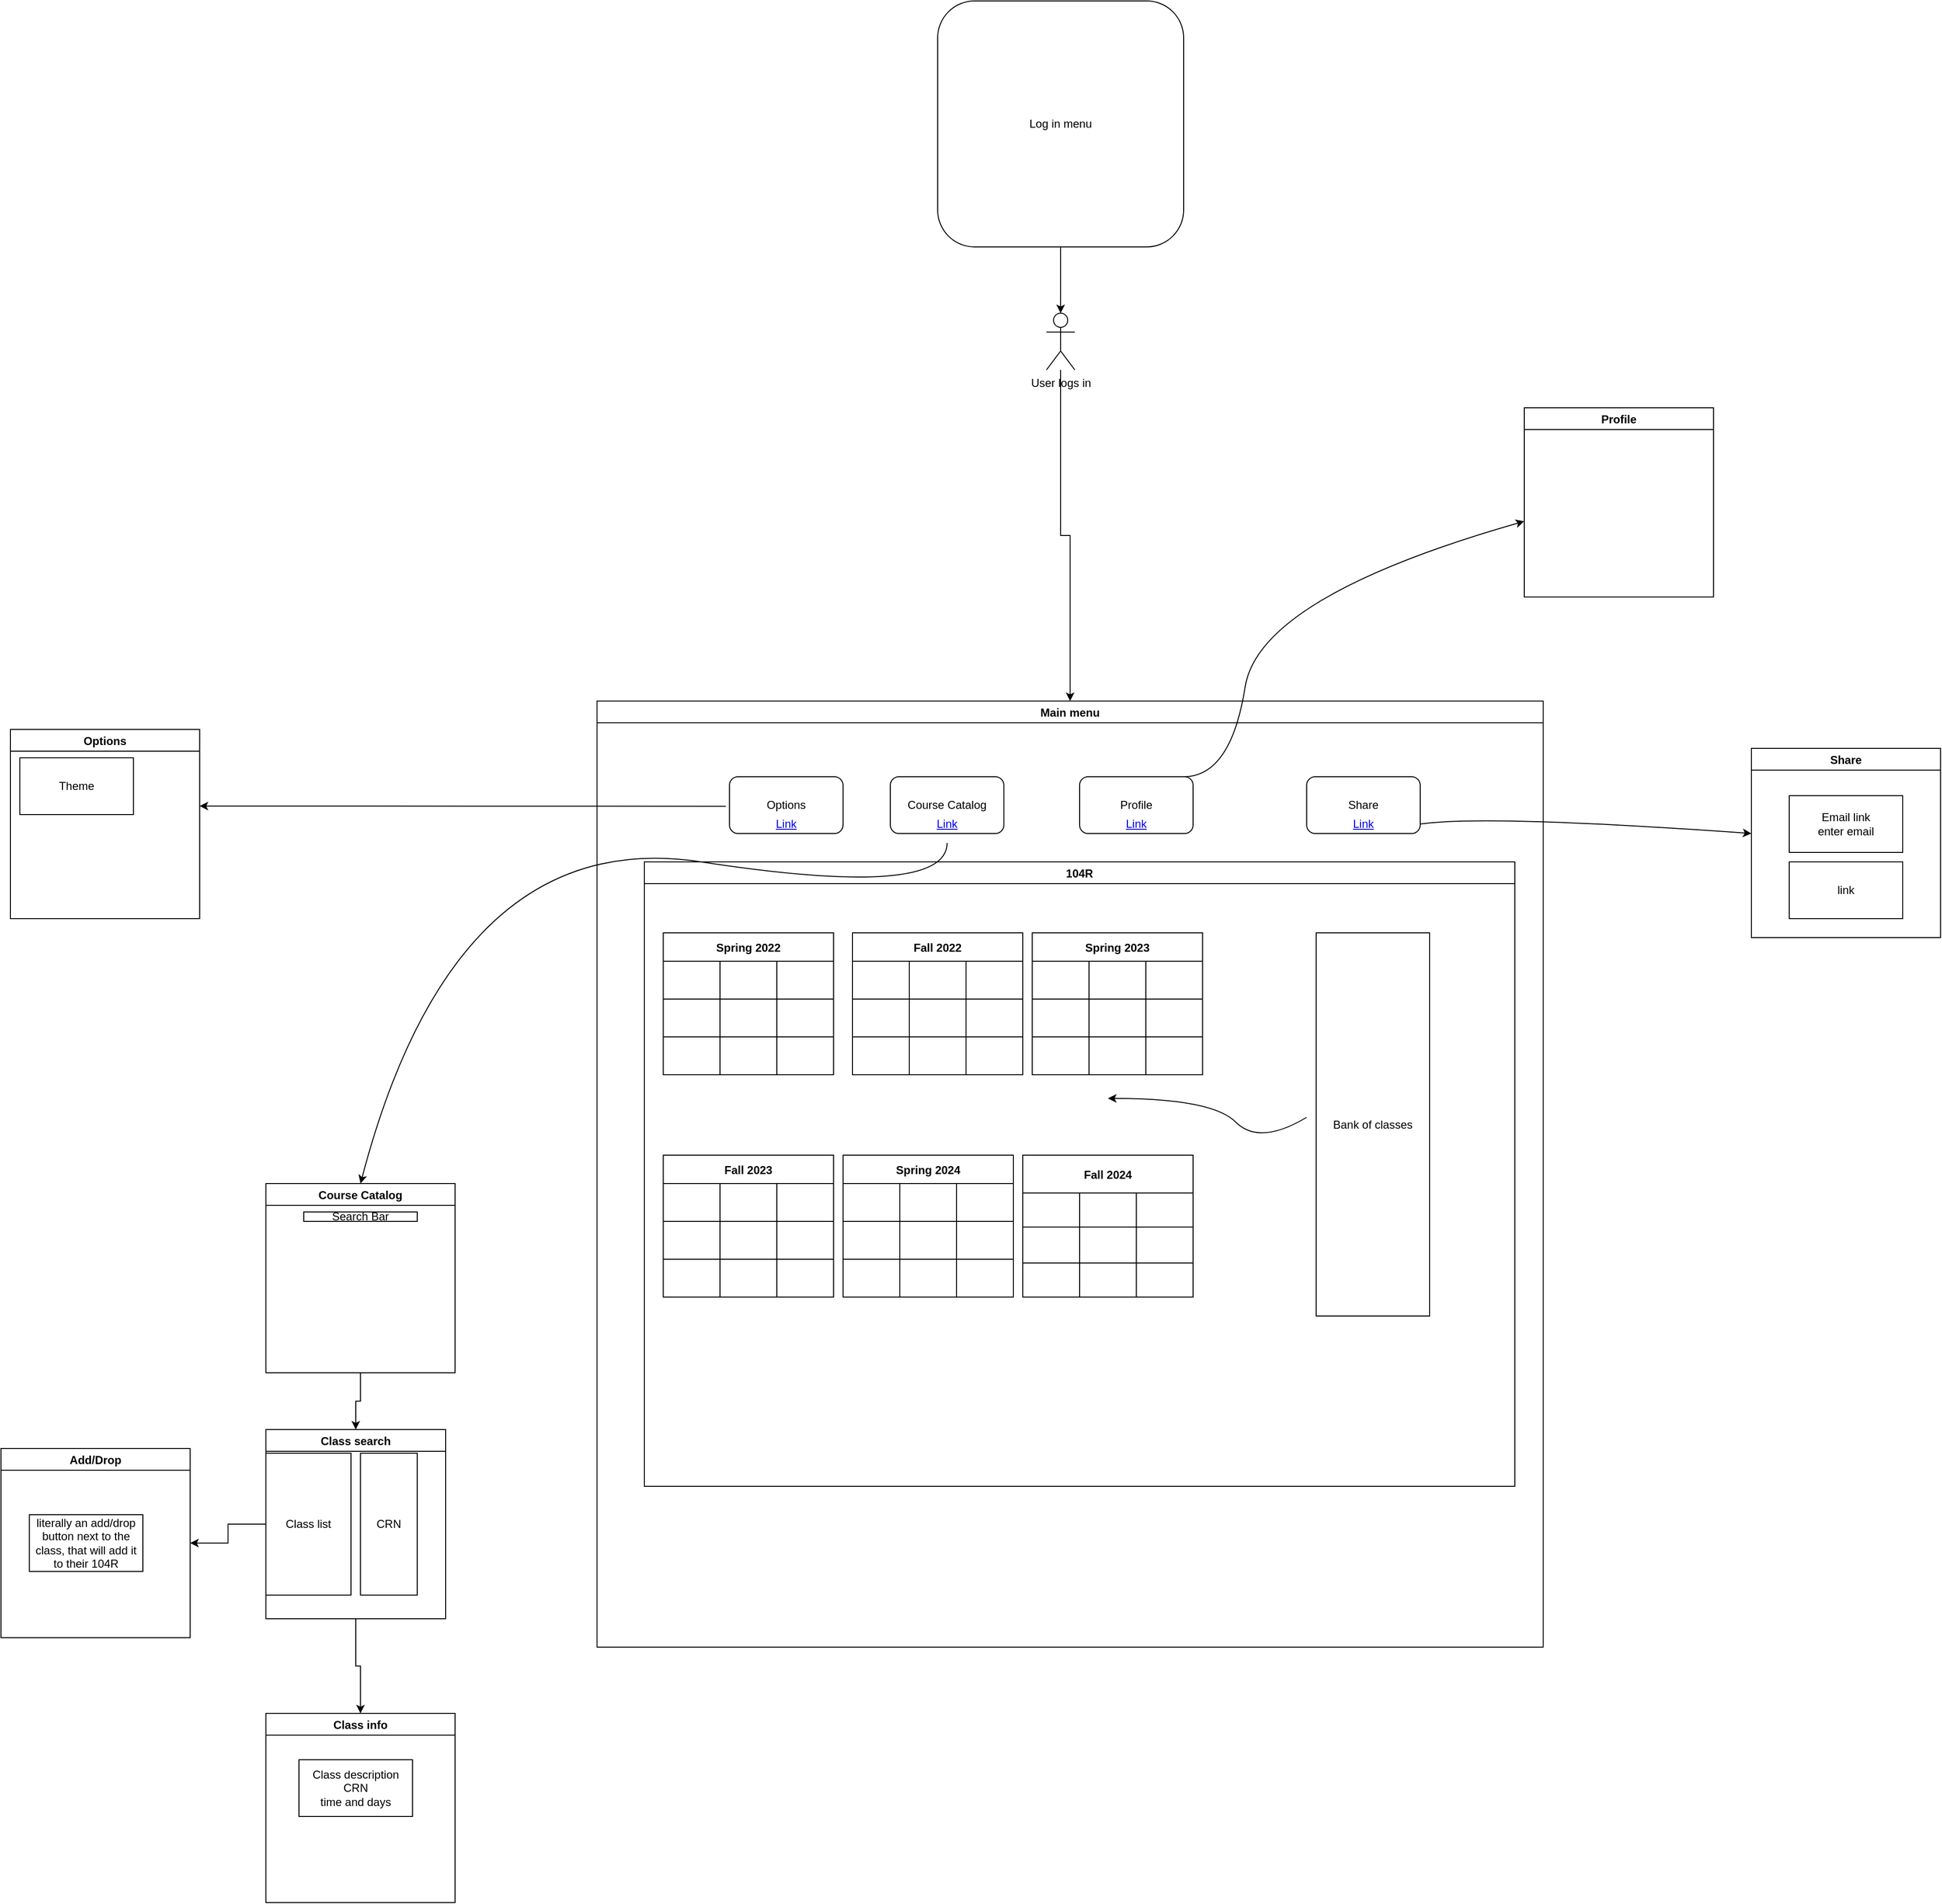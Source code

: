 <mxfile version="20.4.0" type="device"><diagram id="C5RBs43oDa-KdzZeNtuy" name="Page-1"><mxGraphModel dx="2531" dy="1886" grid="1" gridSize="10" guides="1" tooltips="1" connect="1" arrows="1" fold="1" page="1" pageScale="1" pageWidth="827" pageHeight="1169" math="0" shadow="0"><root><mxCell id="WIyWlLk6GJQsqaUBKTNV-0"/><mxCell id="WIyWlLk6GJQsqaUBKTNV-1" parent="WIyWlLk6GJQsqaUBKTNV-0"/><mxCell id="1hmR14-n5VAl2NYKxRsv-4" style="edgeStyle=orthogonalEdgeStyle;rounded=0;orthogonalLoop=1;jettySize=auto;html=1;entryX=0.5;entryY=0;entryDx=0;entryDy=0;entryPerimeter=0;" parent="WIyWlLk6GJQsqaUBKTNV-1" source="WIyWlLk6GJQsqaUBKTNV-3" target="1hmR14-n5VAl2NYKxRsv-3" edge="1"><mxGeometry relative="1" as="geometry"/></mxCell><mxCell id="WIyWlLk6GJQsqaUBKTNV-3" value="Log in menu" style="rounded=1;whiteSpace=wrap;html=1;fontSize=12;glass=0;strokeWidth=1;shadow=0;" parent="WIyWlLk6GJQsqaUBKTNV-1" vertex="1"><mxGeometry x="250" y="-750" width="260" height="260" as="geometry"/></mxCell><mxCell id="1hmR14-n5VAl2NYKxRsv-7" style="edgeStyle=orthogonalEdgeStyle;rounded=0;orthogonalLoop=1;jettySize=auto;html=1;entryX=0.5;entryY=0;entryDx=0;entryDy=0;" parent="WIyWlLk6GJQsqaUBKTNV-1" source="1hmR14-n5VAl2NYKxRsv-3" target="1hmR14-n5VAl2NYKxRsv-6" edge="1"><mxGeometry relative="1" as="geometry"/></mxCell><mxCell id="1hmR14-n5VAl2NYKxRsv-3" value="User logs in&lt;br&gt;" style="shape=umlActor;verticalLabelPosition=bottom;verticalAlign=top;html=1;outlineConnect=0;" parent="WIyWlLk6GJQsqaUBKTNV-1" vertex="1"><mxGeometry x="365" y="-420" width="30" height="60" as="geometry"/></mxCell><mxCell id="1hmR14-n5VAl2NYKxRsv-6" value="Main menu" style="swimlane;" parent="WIyWlLk6GJQsqaUBKTNV-1" vertex="1"><mxGeometry x="-110" y="-10" width="1000" height="1000" as="geometry"/></mxCell><mxCell id="1hmR14-n5VAl2NYKxRsv-8" value="Options" style="rounded=1;whiteSpace=wrap;html=1;" parent="1hmR14-n5VAl2NYKxRsv-6" vertex="1"><mxGeometry x="140" y="80" width="120" height="60" as="geometry"/></mxCell><mxCell id="1hmR14-n5VAl2NYKxRsv-9" value="Course Catalog" style="rounded=1;whiteSpace=wrap;html=1;" parent="1hmR14-n5VAl2NYKxRsv-6" vertex="1"><mxGeometry x="310" y="80" width="120" height="60" as="geometry"/></mxCell><mxCell id="1hmR14-n5VAl2NYKxRsv-10" value="Profile" style="rounded=1;whiteSpace=wrap;html=1;" parent="1hmR14-n5VAl2NYKxRsv-6" vertex="1"><mxGeometry x="510" y="80" width="120" height="60" as="geometry"/></mxCell><mxCell id="1hmR14-n5VAl2NYKxRsv-11" value="Share" style="rounded=1;whiteSpace=wrap;html=1;" parent="1hmR14-n5VAl2NYKxRsv-6" vertex="1"><mxGeometry x="750" y="80" width="120" height="60" as="geometry"/></mxCell><UserObject label="Link" link="https://www.draw.io" id="1hmR14-n5VAl2NYKxRsv-12"><mxCell style="text;html=1;strokeColor=none;fillColor=none;whiteSpace=wrap;align=center;verticalAlign=middle;fontColor=#0000EE;fontStyle=4;" parent="1hmR14-n5VAl2NYKxRsv-6" vertex="1"><mxGeometry x="170" y="110" width="60" height="40" as="geometry"/></mxCell></UserObject><UserObject label="Link" link="https://www.draw.io" id="1hmR14-n5VAl2NYKxRsv-13"><mxCell style="text;html=1;strokeColor=none;fillColor=none;whiteSpace=wrap;align=center;verticalAlign=middle;fontColor=#0000EE;fontStyle=4;" parent="1hmR14-n5VAl2NYKxRsv-6" vertex="1"><mxGeometry x="340" y="110" width="60" height="40" as="geometry"/></mxCell></UserObject><UserObject label="Link" link="https://www.draw.io" id="1hmR14-n5VAl2NYKxRsv-14"><mxCell style="text;html=1;strokeColor=none;fillColor=none;whiteSpace=wrap;align=center;verticalAlign=middle;fontColor=#0000EE;fontStyle=4;" parent="1hmR14-n5VAl2NYKxRsv-6" vertex="1"><mxGeometry x="540" y="110" width="60" height="40" as="geometry"/></mxCell></UserObject><UserObject label="Link" id="1hmR14-n5VAl2NYKxRsv-15"><mxCell style="text;html=1;strokeColor=none;fillColor=none;whiteSpace=wrap;align=center;verticalAlign=middle;fontColor=#0000EE;fontStyle=4;" parent="1hmR14-n5VAl2NYKxRsv-6" vertex="1"><mxGeometry x="780" y="110" width="60" height="40" as="geometry"/></mxCell></UserObject><mxCell id="1hmR14-n5VAl2NYKxRsv-19" value="104R" style="swimlane;" parent="1hmR14-n5VAl2NYKxRsv-6" vertex="1"><mxGeometry x="50" y="170" width="920" height="660" as="geometry"><mxRectangle x="240" y="205" width="140" height="30" as="alternateBounds"/></mxGeometry></mxCell><mxCell id="1hmR14-n5VAl2NYKxRsv-21" value="Spring 2022" style="shape=table;startSize=30;container=1;collapsible=0;childLayout=tableLayout;fontStyle=1;align=center;" parent="1hmR14-n5VAl2NYKxRsv-19" vertex="1"><mxGeometry x="20" y="75" width="180" height="150" as="geometry"/></mxCell><mxCell id="1hmR14-n5VAl2NYKxRsv-22" value="" style="shape=tableRow;horizontal=0;startSize=0;swimlaneHead=0;swimlaneBody=0;top=0;left=0;bottom=0;right=0;collapsible=0;dropTarget=0;fillColor=none;points=[[0,0.5],[1,0.5]];portConstraint=eastwest;" parent="1hmR14-n5VAl2NYKxRsv-21" vertex="1"><mxGeometry y="30" width="180" height="40" as="geometry"/></mxCell><mxCell id="1hmR14-n5VAl2NYKxRsv-23" value="" style="shape=partialRectangle;html=1;whiteSpace=wrap;connectable=0;fillColor=none;top=0;left=0;bottom=0;right=0;overflow=hidden;" parent="1hmR14-n5VAl2NYKxRsv-22" vertex="1"><mxGeometry width="60" height="40" as="geometry"><mxRectangle width="60" height="40" as="alternateBounds"/></mxGeometry></mxCell><mxCell id="1hmR14-n5VAl2NYKxRsv-24" value="" style="shape=partialRectangle;html=1;whiteSpace=wrap;connectable=0;fillColor=none;top=0;left=0;bottom=0;right=0;overflow=hidden;" parent="1hmR14-n5VAl2NYKxRsv-22" vertex="1"><mxGeometry x="60" width="60" height="40" as="geometry"><mxRectangle width="60" height="40" as="alternateBounds"/></mxGeometry></mxCell><mxCell id="1hmR14-n5VAl2NYKxRsv-25" value="" style="shape=partialRectangle;html=1;whiteSpace=wrap;connectable=0;fillColor=none;top=0;left=0;bottom=0;right=0;overflow=hidden;" parent="1hmR14-n5VAl2NYKxRsv-22" vertex="1"><mxGeometry x="120" width="60" height="40" as="geometry"><mxRectangle width="60" height="40" as="alternateBounds"/></mxGeometry></mxCell><mxCell id="1hmR14-n5VAl2NYKxRsv-26" value="" style="shape=tableRow;horizontal=0;startSize=0;swimlaneHead=0;swimlaneBody=0;top=0;left=0;bottom=0;right=0;collapsible=0;dropTarget=0;fillColor=none;points=[[0,0.5],[1,0.5]];portConstraint=eastwest;" parent="1hmR14-n5VAl2NYKxRsv-21" vertex="1"><mxGeometry y="70" width="180" height="40" as="geometry"/></mxCell><mxCell id="1hmR14-n5VAl2NYKxRsv-27" value="" style="shape=partialRectangle;html=1;whiteSpace=wrap;connectable=0;fillColor=none;top=0;left=0;bottom=0;right=0;overflow=hidden;" parent="1hmR14-n5VAl2NYKxRsv-26" vertex="1"><mxGeometry width="60" height="40" as="geometry"><mxRectangle width="60" height="40" as="alternateBounds"/></mxGeometry></mxCell><mxCell id="1hmR14-n5VAl2NYKxRsv-28" value="" style="shape=partialRectangle;html=1;whiteSpace=wrap;connectable=0;fillColor=none;top=0;left=0;bottom=0;right=0;overflow=hidden;" parent="1hmR14-n5VAl2NYKxRsv-26" vertex="1"><mxGeometry x="60" width="60" height="40" as="geometry"><mxRectangle width="60" height="40" as="alternateBounds"/></mxGeometry></mxCell><mxCell id="1hmR14-n5VAl2NYKxRsv-29" value="" style="shape=partialRectangle;html=1;whiteSpace=wrap;connectable=0;fillColor=none;top=0;left=0;bottom=0;right=0;overflow=hidden;" parent="1hmR14-n5VAl2NYKxRsv-26" vertex="1"><mxGeometry x="120" width="60" height="40" as="geometry"><mxRectangle width="60" height="40" as="alternateBounds"/></mxGeometry></mxCell><mxCell id="1hmR14-n5VAl2NYKxRsv-30" value="" style="shape=tableRow;horizontal=0;startSize=0;swimlaneHead=0;swimlaneBody=0;top=0;left=0;bottom=0;right=0;collapsible=0;dropTarget=0;fillColor=none;points=[[0,0.5],[1,0.5]];portConstraint=eastwest;" parent="1hmR14-n5VAl2NYKxRsv-21" vertex="1"><mxGeometry y="110" width="180" height="40" as="geometry"/></mxCell><mxCell id="1hmR14-n5VAl2NYKxRsv-31" value="" style="shape=partialRectangle;html=1;whiteSpace=wrap;connectable=0;fillColor=none;top=0;left=0;bottom=0;right=0;overflow=hidden;" parent="1hmR14-n5VAl2NYKxRsv-30" vertex="1"><mxGeometry width="60" height="40" as="geometry"><mxRectangle width="60" height="40" as="alternateBounds"/></mxGeometry></mxCell><mxCell id="1hmR14-n5VAl2NYKxRsv-32" value="" style="shape=partialRectangle;html=1;whiteSpace=wrap;connectable=0;fillColor=none;top=0;left=0;bottom=0;right=0;overflow=hidden;" parent="1hmR14-n5VAl2NYKxRsv-30" vertex="1"><mxGeometry x="60" width="60" height="40" as="geometry"><mxRectangle width="60" height="40" as="alternateBounds"/></mxGeometry></mxCell><mxCell id="1hmR14-n5VAl2NYKxRsv-33" value="" style="shape=partialRectangle;html=1;whiteSpace=wrap;connectable=0;fillColor=none;top=0;left=0;bottom=0;right=0;overflow=hidden;" parent="1hmR14-n5VAl2NYKxRsv-30" vertex="1"><mxGeometry x="120" width="60" height="40" as="geometry"><mxRectangle width="60" height="40" as="alternateBounds"/></mxGeometry></mxCell><mxCell id="1hmR14-n5VAl2NYKxRsv-34" value="Fall 2022" style="shape=table;startSize=30;container=1;collapsible=0;childLayout=tableLayout;fontStyle=1;align=center;" parent="1hmR14-n5VAl2NYKxRsv-19" vertex="1"><mxGeometry x="220" y="75" width="180" height="150" as="geometry"/></mxCell><mxCell id="1hmR14-n5VAl2NYKxRsv-35" value="" style="shape=tableRow;horizontal=0;startSize=0;swimlaneHead=0;swimlaneBody=0;top=0;left=0;bottom=0;right=0;collapsible=0;dropTarget=0;fillColor=none;points=[[0,0.5],[1,0.5]];portConstraint=eastwest;" parent="1hmR14-n5VAl2NYKxRsv-34" vertex="1"><mxGeometry y="30" width="180" height="40" as="geometry"/></mxCell><mxCell id="1hmR14-n5VAl2NYKxRsv-36" value="" style="shape=partialRectangle;html=1;whiteSpace=wrap;connectable=0;fillColor=none;top=0;left=0;bottom=0;right=0;overflow=hidden;" parent="1hmR14-n5VAl2NYKxRsv-35" vertex="1"><mxGeometry width="60" height="40" as="geometry"><mxRectangle width="60" height="40" as="alternateBounds"/></mxGeometry></mxCell><mxCell id="1hmR14-n5VAl2NYKxRsv-37" value="" style="shape=partialRectangle;html=1;whiteSpace=wrap;connectable=0;fillColor=none;top=0;left=0;bottom=0;right=0;overflow=hidden;" parent="1hmR14-n5VAl2NYKxRsv-35" vertex="1"><mxGeometry x="60" width="60" height="40" as="geometry"><mxRectangle width="60" height="40" as="alternateBounds"/></mxGeometry></mxCell><mxCell id="1hmR14-n5VAl2NYKxRsv-38" value="" style="shape=partialRectangle;html=1;whiteSpace=wrap;connectable=0;fillColor=none;top=0;left=0;bottom=0;right=0;overflow=hidden;" parent="1hmR14-n5VAl2NYKxRsv-35" vertex="1"><mxGeometry x="120" width="60" height="40" as="geometry"><mxRectangle width="60" height="40" as="alternateBounds"/></mxGeometry></mxCell><mxCell id="1hmR14-n5VAl2NYKxRsv-39" value="" style="shape=tableRow;horizontal=0;startSize=0;swimlaneHead=0;swimlaneBody=0;top=0;left=0;bottom=0;right=0;collapsible=0;dropTarget=0;fillColor=none;points=[[0,0.5],[1,0.5]];portConstraint=eastwest;" parent="1hmR14-n5VAl2NYKxRsv-34" vertex="1"><mxGeometry y="70" width="180" height="40" as="geometry"/></mxCell><mxCell id="1hmR14-n5VAl2NYKxRsv-40" value="" style="shape=partialRectangle;html=1;whiteSpace=wrap;connectable=0;fillColor=none;top=0;left=0;bottom=0;right=0;overflow=hidden;" parent="1hmR14-n5VAl2NYKxRsv-39" vertex="1"><mxGeometry width="60" height="40" as="geometry"><mxRectangle width="60" height="40" as="alternateBounds"/></mxGeometry></mxCell><mxCell id="1hmR14-n5VAl2NYKxRsv-41" value="" style="shape=partialRectangle;html=1;whiteSpace=wrap;connectable=0;fillColor=none;top=0;left=0;bottom=0;right=0;overflow=hidden;" parent="1hmR14-n5VAl2NYKxRsv-39" vertex="1"><mxGeometry x="60" width="60" height="40" as="geometry"><mxRectangle width="60" height="40" as="alternateBounds"/></mxGeometry></mxCell><mxCell id="1hmR14-n5VAl2NYKxRsv-42" value="" style="shape=partialRectangle;html=1;whiteSpace=wrap;connectable=0;fillColor=none;top=0;left=0;bottom=0;right=0;overflow=hidden;" parent="1hmR14-n5VAl2NYKxRsv-39" vertex="1"><mxGeometry x="120" width="60" height="40" as="geometry"><mxRectangle width="60" height="40" as="alternateBounds"/></mxGeometry></mxCell><mxCell id="1hmR14-n5VAl2NYKxRsv-43" value="" style="shape=tableRow;horizontal=0;startSize=0;swimlaneHead=0;swimlaneBody=0;top=0;left=0;bottom=0;right=0;collapsible=0;dropTarget=0;fillColor=none;points=[[0,0.5],[1,0.5]];portConstraint=eastwest;" parent="1hmR14-n5VAl2NYKxRsv-34" vertex="1"><mxGeometry y="110" width="180" height="40" as="geometry"/></mxCell><mxCell id="1hmR14-n5VAl2NYKxRsv-44" value="" style="shape=partialRectangle;html=1;whiteSpace=wrap;connectable=0;fillColor=none;top=0;left=0;bottom=0;right=0;overflow=hidden;" parent="1hmR14-n5VAl2NYKxRsv-43" vertex="1"><mxGeometry width="60" height="40" as="geometry"><mxRectangle width="60" height="40" as="alternateBounds"/></mxGeometry></mxCell><mxCell id="1hmR14-n5VAl2NYKxRsv-45" value="" style="shape=partialRectangle;html=1;whiteSpace=wrap;connectable=0;fillColor=none;top=0;left=0;bottom=0;right=0;overflow=hidden;" parent="1hmR14-n5VAl2NYKxRsv-43" vertex="1"><mxGeometry x="60" width="60" height="40" as="geometry"><mxRectangle width="60" height="40" as="alternateBounds"/></mxGeometry></mxCell><mxCell id="1hmR14-n5VAl2NYKxRsv-46" value="" style="shape=partialRectangle;html=1;whiteSpace=wrap;connectable=0;fillColor=none;top=0;left=0;bottom=0;right=0;overflow=hidden;" parent="1hmR14-n5VAl2NYKxRsv-43" vertex="1"><mxGeometry x="120" width="60" height="40" as="geometry"><mxRectangle width="60" height="40" as="alternateBounds"/></mxGeometry></mxCell><mxCell id="1hmR14-n5VAl2NYKxRsv-47" value="Spring 2023" style="shape=table;startSize=30;container=1;collapsible=0;childLayout=tableLayout;fontStyle=1;align=center;" parent="1hmR14-n5VAl2NYKxRsv-19" vertex="1"><mxGeometry x="410" y="75" width="180" height="150" as="geometry"/></mxCell><mxCell id="1hmR14-n5VAl2NYKxRsv-48" value="" style="shape=tableRow;horizontal=0;startSize=0;swimlaneHead=0;swimlaneBody=0;top=0;left=0;bottom=0;right=0;collapsible=0;dropTarget=0;fillColor=none;points=[[0,0.5],[1,0.5]];portConstraint=eastwest;" parent="1hmR14-n5VAl2NYKxRsv-47" vertex="1"><mxGeometry y="30" width="180" height="40" as="geometry"/></mxCell><mxCell id="1hmR14-n5VAl2NYKxRsv-49" value="" style="shape=partialRectangle;html=1;whiteSpace=wrap;connectable=0;fillColor=none;top=0;left=0;bottom=0;right=0;overflow=hidden;" parent="1hmR14-n5VAl2NYKxRsv-48" vertex="1"><mxGeometry width="60" height="40" as="geometry"><mxRectangle width="60" height="40" as="alternateBounds"/></mxGeometry></mxCell><mxCell id="1hmR14-n5VAl2NYKxRsv-50" value="" style="shape=partialRectangle;html=1;whiteSpace=wrap;connectable=0;fillColor=none;top=0;left=0;bottom=0;right=0;overflow=hidden;" parent="1hmR14-n5VAl2NYKxRsv-48" vertex="1"><mxGeometry x="60" width="60" height="40" as="geometry"><mxRectangle width="60" height="40" as="alternateBounds"/></mxGeometry></mxCell><mxCell id="1hmR14-n5VAl2NYKxRsv-51" value="" style="shape=partialRectangle;html=1;whiteSpace=wrap;connectable=0;fillColor=none;top=0;left=0;bottom=0;right=0;overflow=hidden;" parent="1hmR14-n5VAl2NYKxRsv-48" vertex="1"><mxGeometry x="120" width="60" height="40" as="geometry"><mxRectangle width="60" height="40" as="alternateBounds"/></mxGeometry></mxCell><mxCell id="1hmR14-n5VAl2NYKxRsv-52" value="" style="shape=tableRow;horizontal=0;startSize=0;swimlaneHead=0;swimlaneBody=0;top=0;left=0;bottom=0;right=0;collapsible=0;dropTarget=0;fillColor=none;points=[[0,0.5],[1,0.5]];portConstraint=eastwest;" parent="1hmR14-n5VAl2NYKxRsv-47" vertex="1"><mxGeometry y="70" width="180" height="40" as="geometry"/></mxCell><mxCell id="1hmR14-n5VAl2NYKxRsv-53" value="" style="shape=partialRectangle;html=1;whiteSpace=wrap;connectable=0;fillColor=none;top=0;left=0;bottom=0;right=0;overflow=hidden;" parent="1hmR14-n5VAl2NYKxRsv-52" vertex="1"><mxGeometry width="60" height="40" as="geometry"><mxRectangle width="60" height="40" as="alternateBounds"/></mxGeometry></mxCell><mxCell id="1hmR14-n5VAl2NYKxRsv-54" value="" style="shape=partialRectangle;html=1;whiteSpace=wrap;connectable=0;fillColor=none;top=0;left=0;bottom=0;right=0;overflow=hidden;" parent="1hmR14-n5VAl2NYKxRsv-52" vertex="1"><mxGeometry x="60" width="60" height="40" as="geometry"><mxRectangle width="60" height="40" as="alternateBounds"/></mxGeometry></mxCell><mxCell id="1hmR14-n5VAl2NYKxRsv-55" value="" style="shape=partialRectangle;html=1;whiteSpace=wrap;connectable=0;fillColor=none;top=0;left=0;bottom=0;right=0;overflow=hidden;" parent="1hmR14-n5VAl2NYKxRsv-52" vertex="1"><mxGeometry x="120" width="60" height="40" as="geometry"><mxRectangle width="60" height="40" as="alternateBounds"/></mxGeometry></mxCell><mxCell id="1hmR14-n5VAl2NYKxRsv-56" value="" style="shape=tableRow;horizontal=0;startSize=0;swimlaneHead=0;swimlaneBody=0;top=0;left=0;bottom=0;right=0;collapsible=0;dropTarget=0;fillColor=none;points=[[0,0.5],[1,0.5]];portConstraint=eastwest;" parent="1hmR14-n5VAl2NYKxRsv-47" vertex="1"><mxGeometry y="110" width="180" height="40" as="geometry"/></mxCell><mxCell id="1hmR14-n5VAl2NYKxRsv-57" value="" style="shape=partialRectangle;html=1;whiteSpace=wrap;connectable=0;fillColor=none;top=0;left=0;bottom=0;right=0;overflow=hidden;" parent="1hmR14-n5VAl2NYKxRsv-56" vertex="1"><mxGeometry width="60" height="40" as="geometry"><mxRectangle width="60" height="40" as="alternateBounds"/></mxGeometry></mxCell><mxCell id="1hmR14-n5VAl2NYKxRsv-58" value="" style="shape=partialRectangle;html=1;whiteSpace=wrap;connectable=0;fillColor=none;top=0;left=0;bottom=0;right=0;overflow=hidden;" parent="1hmR14-n5VAl2NYKxRsv-56" vertex="1"><mxGeometry x="60" width="60" height="40" as="geometry"><mxRectangle width="60" height="40" as="alternateBounds"/></mxGeometry></mxCell><mxCell id="1hmR14-n5VAl2NYKxRsv-59" value="" style="shape=partialRectangle;html=1;whiteSpace=wrap;connectable=0;fillColor=none;top=0;left=0;bottom=0;right=0;overflow=hidden;" parent="1hmR14-n5VAl2NYKxRsv-56" vertex="1"><mxGeometry x="120" width="60" height="40" as="geometry"><mxRectangle width="60" height="40" as="alternateBounds"/></mxGeometry></mxCell><mxCell id="1hmR14-n5VAl2NYKxRsv-60" value="Fall 2023" style="shape=table;startSize=30;container=1;collapsible=0;childLayout=tableLayout;fontStyle=1;align=center;" parent="1hmR14-n5VAl2NYKxRsv-19" vertex="1"><mxGeometry x="20" y="310" width="180" height="150" as="geometry"/></mxCell><mxCell id="1hmR14-n5VAl2NYKxRsv-61" value="" style="shape=tableRow;horizontal=0;startSize=0;swimlaneHead=0;swimlaneBody=0;top=0;left=0;bottom=0;right=0;collapsible=0;dropTarget=0;fillColor=none;points=[[0,0.5],[1,0.5]];portConstraint=eastwest;" parent="1hmR14-n5VAl2NYKxRsv-60" vertex="1"><mxGeometry y="30" width="180" height="40" as="geometry"/></mxCell><mxCell id="1hmR14-n5VAl2NYKxRsv-62" value="" style="shape=partialRectangle;html=1;whiteSpace=wrap;connectable=0;fillColor=none;top=0;left=0;bottom=0;right=0;overflow=hidden;" parent="1hmR14-n5VAl2NYKxRsv-61" vertex="1"><mxGeometry width="60" height="40" as="geometry"><mxRectangle width="60" height="40" as="alternateBounds"/></mxGeometry></mxCell><mxCell id="1hmR14-n5VAl2NYKxRsv-63" value="" style="shape=partialRectangle;html=1;whiteSpace=wrap;connectable=0;fillColor=none;top=0;left=0;bottom=0;right=0;overflow=hidden;" parent="1hmR14-n5VAl2NYKxRsv-61" vertex="1"><mxGeometry x="60" width="60" height="40" as="geometry"><mxRectangle width="60" height="40" as="alternateBounds"/></mxGeometry></mxCell><mxCell id="1hmR14-n5VAl2NYKxRsv-64" value="" style="shape=partialRectangle;html=1;whiteSpace=wrap;connectable=0;fillColor=none;top=0;left=0;bottom=0;right=0;overflow=hidden;" parent="1hmR14-n5VAl2NYKxRsv-61" vertex="1"><mxGeometry x="120" width="60" height="40" as="geometry"><mxRectangle width="60" height="40" as="alternateBounds"/></mxGeometry></mxCell><mxCell id="1hmR14-n5VAl2NYKxRsv-65" value="" style="shape=tableRow;horizontal=0;startSize=0;swimlaneHead=0;swimlaneBody=0;top=0;left=0;bottom=0;right=0;collapsible=0;dropTarget=0;fillColor=none;points=[[0,0.5],[1,0.5]];portConstraint=eastwest;" parent="1hmR14-n5VAl2NYKxRsv-60" vertex="1"><mxGeometry y="70" width="180" height="40" as="geometry"/></mxCell><mxCell id="1hmR14-n5VAl2NYKxRsv-66" value="" style="shape=partialRectangle;html=1;whiteSpace=wrap;connectable=0;fillColor=none;top=0;left=0;bottom=0;right=0;overflow=hidden;" parent="1hmR14-n5VAl2NYKxRsv-65" vertex="1"><mxGeometry width="60" height="40" as="geometry"><mxRectangle width="60" height="40" as="alternateBounds"/></mxGeometry></mxCell><mxCell id="1hmR14-n5VAl2NYKxRsv-67" value="" style="shape=partialRectangle;html=1;whiteSpace=wrap;connectable=0;fillColor=none;top=0;left=0;bottom=0;right=0;overflow=hidden;" parent="1hmR14-n5VAl2NYKxRsv-65" vertex="1"><mxGeometry x="60" width="60" height="40" as="geometry"><mxRectangle width="60" height="40" as="alternateBounds"/></mxGeometry></mxCell><mxCell id="1hmR14-n5VAl2NYKxRsv-68" value="" style="shape=partialRectangle;html=1;whiteSpace=wrap;connectable=0;fillColor=none;top=0;left=0;bottom=0;right=0;overflow=hidden;" parent="1hmR14-n5VAl2NYKxRsv-65" vertex="1"><mxGeometry x="120" width="60" height="40" as="geometry"><mxRectangle width="60" height="40" as="alternateBounds"/></mxGeometry></mxCell><mxCell id="1hmR14-n5VAl2NYKxRsv-69" value="" style="shape=tableRow;horizontal=0;startSize=0;swimlaneHead=0;swimlaneBody=0;top=0;left=0;bottom=0;right=0;collapsible=0;dropTarget=0;fillColor=none;points=[[0,0.5],[1,0.5]];portConstraint=eastwest;" parent="1hmR14-n5VAl2NYKxRsv-60" vertex="1"><mxGeometry y="110" width="180" height="40" as="geometry"/></mxCell><mxCell id="1hmR14-n5VAl2NYKxRsv-70" value="" style="shape=partialRectangle;html=1;whiteSpace=wrap;connectable=0;fillColor=none;top=0;left=0;bottom=0;right=0;overflow=hidden;" parent="1hmR14-n5VAl2NYKxRsv-69" vertex="1"><mxGeometry width="60" height="40" as="geometry"><mxRectangle width="60" height="40" as="alternateBounds"/></mxGeometry></mxCell><mxCell id="1hmR14-n5VAl2NYKxRsv-71" value="" style="shape=partialRectangle;html=1;whiteSpace=wrap;connectable=0;fillColor=none;top=0;left=0;bottom=0;right=0;overflow=hidden;" parent="1hmR14-n5VAl2NYKxRsv-69" vertex="1"><mxGeometry x="60" width="60" height="40" as="geometry"><mxRectangle width="60" height="40" as="alternateBounds"/></mxGeometry></mxCell><mxCell id="1hmR14-n5VAl2NYKxRsv-72" value="" style="shape=partialRectangle;html=1;whiteSpace=wrap;connectable=0;fillColor=none;top=0;left=0;bottom=0;right=0;overflow=hidden;" parent="1hmR14-n5VAl2NYKxRsv-69" vertex="1"><mxGeometry x="120" width="60" height="40" as="geometry"><mxRectangle width="60" height="40" as="alternateBounds"/></mxGeometry></mxCell><mxCell id="1hmR14-n5VAl2NYKxRsv-73" value="Spring 2024" style="shape=table;startSize=30;container=1;collapsible=0;childLayout=tableLayout;fontStyle=1;align=center;" parent="1hmR14-n5VAl2NYKxRsv-19" vertex="1"><mxGeometry x="210" y="310" width="180" height="150" as="geometry"/></mxCell><mxCell id="1hmR14-n5VAl2NYKxRsv-74" value="" style="shape=tableRow;horizontal=0;startSize=0;swimlaneHead=0;swimlaneBody=0;top=0;left=0;bottom=0;right=0;collapsible=0;dropTarget=0;fillColor=none;points=[[0,0.5],[1,0.5]];portConstraint=eastwest;" parent="1hmR14-n5VAl2NYKxRsv-73" vertex="1"><mxGeometry y="30" width="180" height="40" as="geometry"/></mxCell><mxCell id="1hmR14-n5VAl2NYKxRsv-75" value="" style="shape=partialRectangle;html=1;whiteSpace=wrap;connectable=0;fillColor=none;top=0;left=0;bottom=0;right=0;overflow=hidden;" parent="1hmR14-n5VAl2NYKxRsv-74" vertex="1"><mxGeometry width="60" height="40" as="geometry"><mxRectangle width="60" height="40" as="alternateBounds"/></mxGeometry></mxCell><mxCell id="1hmR14-n5VAl2NYKxRsv-76" value="" style="shape=partialRectangle;html=1;whiteSpace=wrap;connectable=0;fillColor=none;top=0;left=0;bottom=0;right=0;overflow=hidden;" parent="1hmR14-n5VAl2NYKxRsv-74" vertex="1"><mxGeometry x="60" width="60" height="40" as="geometry"><mxRectangle width="60" height="40" as="alternateBounds"/></mxGeometry></mxCell><mxCell id="1hmR14-n5VAl2NYKxRsv-77" value="" style="shape=partialRectangle;html=1;whiteSpace=wrap;connectable=0;fillColor=none;top=0;left=0;bottom=0;right=0;overflow=hidden;" parent="1hmR14-n5VAl2NYKxRsv-74" vertex="1"><mxGeometry x="120" width="60" height="40" as="geometry"><mxRectangle width="60" height="40" as="alternateBounds"/></mxGeometry></mxCell><mxCell id="1hmR14-n5VAl2NYKxRsv-78" value="" style="shape=tableRow;horizontal=0;startSize=0;swimlaneHead=0;swimlaneBody=0;top=0;left=0;bottom=0;right=0;collapsible=0;dropTarget=0;fillColor=none;points=[[0,0.5],[1,0.5]];portConstraint=eastwest;" parent="1hmR14-n5VAl2NYKxRsv-73" vertex="1"><mxGeometry y="70" width="180" height="40" as="geometry"/></mxCell><mxCell id="1hmR14-n5VAl2NYKxRsv-79" value="" style="shape=partialRectangle;html=1;whiteSpace=wrap;connectable=0;fillColor=none;top=0;left=0;bottom=0;right=0;overflow=hidden;" parent="1hmR14-n5VAl2NYKxRsv-78" vertex="1"><mxGeometry width="60" height="40" as="geometry"><mxRectangle width="60" height="40" as="alternateBounds"/></mxGeometry></mxCell><mxCell id="1hmR14-n5VAl2NYKxRsv-80" value="" style="shape=partialRectangle;html=1;whiteSpace=wrap;connectable=0;fillColor=none;top=0;left=0;bottom=0;right=0;overflow=hidden;" parent="1hmR14-n5VAl2NYKxRsv-78" vertex="1"><mxGeometry x="60" width="60" height="40" as="geometry"><mxRectangle width="60" height="40" as="alternateBounds"/></mxGeometry></mxCell><mxCell id="1hmR14-n5VAl2NYKxRsv-81" value="" style="shape=partialRectangle;html=1;whiteSpace=wrap;connectable=0;fillColor=none;top=0;left=0;bottom=0;right=0;overflow=hidden;" parent="1hmR14-n5VAl2NYKxRsv-78" vertex="1"><mxGeometry x="120" width="60" height="40" as="geometry"><mxRectangle width="60" height="40" as="alternateBounds"/></mxGeometry></mxCell><mxCell id="1hmR14-n5VAl2NYKxRsv-82" value="" style="shape=tableRow;horizontal=0;startSize=0;swimlaneHead=0;swimlaneBody=0;top=0;left=0;bottom=0;right=0;collapsible=0;dropTarget=0;fillColor=none;points=[[0,0.5],[1,0.5]];portConstraint=eastwest;" parent="1hmR14-n5VAl2NYKxRsv-73" vertex="1"><mxGeometry y="110" width="180" height="40" as="geometry"/></mxCell><mxCell id="1hmR14-n5VAl2NYKxRsv-83" value="" style="shape=partialRectangle;html=1;whiteSpace=wrap;connectable=0;fillColor=none;top=0;left=0;bottom=0;right=0;overflow=hidden;" parent="1hmR14-n5VAl2NYKxRsv-82" vertex="1"><mxGeometry width="60" height="40" as="geometry"><mxRectangle width="60" height="40" as="alternateBounds"/></mxGeometry></mxCell><mxCell id="1hmR14-n5VAl2NYKxRsv-84" value="" style="shape=partialRectangle;html=1;whiteSpace=wrap;connectable=0;fillColor=none;top=0;left=0;bottom=0;right=0;overflow=hidden;" parent="1hmR14-n5VAl2NYKxRsv-82" vertex="1"><mxGeometry x="60" width="60" height="40" as="geometry"><mxRectangle width="60" height="40" as="alternateBounds"/></mxGeometry></mxCell><mxCell id="1hmR14-n5VAl2NYKxRsv-85" value="" style="shape=partialRectangle;html=1;whiteSpace=wrap;connectable=0;fillColor=none;top=0;left=0;bottom=0;right=0;overflow=hidden;" parent="1hmR14-n5VAl2NYKxRsv-82" vertex="1"><mxGeometry x="120" width="60" height="40" as="geometry"><mxRectangle width="60" height="40" as="alternateBounds"/></mxGeometry></mxCell><mxCell id="1hmR14-n5VAl2NYKxRsv-86" value="Fall 2024" style="shape=table;startSize=40;container=1;collapsible=0;childLayout=tableLayout;fontStyle=1;align=center;" parent="1hmR14-n5VAl2NYKxRsv-19" vertex="1"><mxGeometry x="400" y="310" width="180" height="150" as="geometry"/></mxCell><mxCell id="1hmR14-n5VAl2NYKxRsv-87" value="" style="shape=tableRow;horizontal=0;startSize=0;swimlaneHead=0;swimlaneBody=0;top=0;left=0;bottom=0;right=0;collapsible=0;dropTarget=0;fillColor=none;points=[[0,0.5],[1,0.5]];portConstraint=eastwest;" parent="1hmR14-n5VAl2NYKxRsv-86" vertex="1"><mxGeometry y="40" width="180" height="36" as="geometry"/></mxCell><mxCell id="1hmR14-n5VAl2NYKxRsv-88" value="" style="shape=partialRectangle;html=1;whiteSpace=wrap;connectable=0;fillColor=none;top=0;left=0;bottom=0;right=0;overflow=hidden;" parent="1hmR14-n5VAl2NYKxRsv-87" vertex="1"><mxGeometry width="60" height="36" as="geometry"><mxRectangle width="60" height="36" as="alternateBounds"/></mxGeometry></mxCell><mxCell id="1hmR14-n5VAl2NYKxRsv-89" value="" style="shape=partialRectangle;html=1;whiteSpace=wrap;connectable=0;fillColor=none;top=0;left=0;bottom=0;right=0;overflow=hidden;" parent="1hmR14-n5VAl2NYKxRsv-87" vertex="1"><mxGeometry x="60" width="60" height="36" as="geometry"><mxRectangle width="60" height="36" as="alternateBounds"/></mxGeometry></mxCell><mxCell id="1hmR14-n5VAl2NYKxRsv-90" value="" style="shape=partialRectangle;html=1;whiteSpace=wrap;connectable=0;fillColor=none;top=0;left=0;bottom=0;right=0;overflow=hidden;" parent="1hmR14-n5VAl2NYKxRsv-87" vertex="1"><mxGeometry x="120" width="60" height="36" as="geometry"><mxRectangle width="60" height="36" as="alternateBounds"/></mxGeometry></mxCell><mxCell id="1hmR14-n5VAl2NYKxRsv-91" value="" style="shape=tableRow;horizontal=0;startSize=0;swimlaneHead=0;swimlaneBody=0;top=0;left=0;bottom=0;right=0;collapsible=0;dropTarget=0;fillColor=none;points=[[0,0.5],[1,0.5]];portConstraint=eastwest;" parent="1hmR14-n5VAl2NYKxRsv-86" vertex="1"><mxGeometry y="76" width="180" height="38" as="geometry"/></mxCell><mxCell id="1hmR14-n5VAl2NYKxRsv-92" value="" style="shape=partialRectangle;html=1;whiteSpace=wrap;connectable=0;fillColor=none;top=0;left=0;bottom=0;right=0;overflow=hidden;" parent="1hmR14-n5VAl2NYKxRsv-91" vertex="1"><mxGeometry width="60" height="38" as="geometry"><mxRectangle width="60" height="38" as="alternateBounds"/></mxGeometry></mxCell><mxCell id="1hmR14-n5VAl2NYKxRsv-93" value="" style="shape=partialRectangle;html=1;whiteSpace=wrap;connectable=0;fillColor=none;top=0;left=0;bottom=0;right=0;overflow=hidden;" parent="1hmR14-n5VAl2NYKxRsv-91" vertex="1"><mxGeometry x="60" width="60" height="38" as="geometry"><mxRectangle width="60" height="38" as="alternateBounds"/></mxGeometry></mxCell><mxCell id="1hmR14-n5VAl2NYKxRsv-94" value="" style="shape=partialRectangle;html=1;whiteSpace=wrap;connectable=0;fillColor=none;top=0;left=0;bottom=0;right=0;overflow=hidden;" parent="1hmR14-n5VAl2NYKxRsv-91" vertex="1"><mxGeometry x="120" width="60" height="38" as="geometry"><mxRectangle width="60" height="38" as="alternateBounds"/></mxGeometry></mxCell><mxCell id="1hmR14-n5VAl2NYKxRsv-95" value="" style="shape=tableRow;horizontal=0;startSize=0;swimlaneHead=0;swimlaneBody=0;top=0;left=0;bottom=0;right=0;collapsible=0;dropTarget=0;fillColor=none;points=[[0,0.5],[1,0.5]];portConstraint=eastwest;" parent="1hmR14-n5VAl2NYKxRsv-86" vertex="1"><mxGeometry y="114" width="180" height="36" as="geometry"/></mxCell><mxCell id="1hmR14-n5VAl2NYKxRsv-96" value="" style="shape=partialRectangle;html=1;whiteSpace=wrap;connectable=0;fillColor=none;top=0;left=0;bottom=0;right=0;overflow=hidden;" parent="1hmR14-n5VAl2NYKxRsv-95" vertex="1"><mxGeometry width="60" height="36" as="geometry"><mxRectangle width="60" height="36" as="alternateBounds"/></mxGeometry></mxCell><mxCell id="1hmR14-n5VAl2NYKxRsv-97" value="" style="shape=partialRectangle;html=1;whiteSpace=wrap;connectable=0;fillColor=none;top=0;left=0;bottom=0;right=0;overflow=hidden;" parent="1hmR14-n5VAl2NYKxRsv-95" vertex="1"><mxGeometry x="60" width="60" height="36" as="geometry"><mxRectangle width="60" height="36" as="alternateBounds"/></mxGeometry></mxCell><mxCell id="1hmR14-n5VAl2NYKxRsv-98" value="" style="shape=partialRectangle;html=1;whiteSpace=wrap;connectable=0;fillColor=none;top=0;left=0;bottom=0;right=0;overflow=hidden;" parent="1hmR14-n5VAl2NYKxRsv-95" vertex="1"><mxGeometry x="120" width="60" height="36" as="geometry"><mxRectangle width="60" height="36" as="alternateBounds"/></mxGeometry></mxCell><mxCell id="pCNyDPTDa6ylOC7_B1WE-32" value="Bank of classes" style="rounded=0;whiteSpace=wrap;html=1;" vertex="1" parent="1hmR14-n5VAl2NYKxRsv-19"><mxGeometry x="710" y="75" width="120" height="405" as="geometry"/></mxCell><mxCell id="pCNyDPTDa6ylOC7_B1WE-33" value="" style="curved=1;endArrow=classic;html=1;rounded=0;" edge="1" parent="1hmR14-n5VAl2NYKxRsv-19"><mxGeometry width="50" height="50" relative="1" as="geometry"><mxPoint x="700" y="270" as="sourcePoint"/><mxPoint x="490" y="250" as="targetPoint"/><Array as="points"><mxPoint x="650" y="300"/><mxPoint x="600" y="250"/></Array></mxGeometry></mxCell><mxCell id="pCNyDPTDa6ylOC7_B1WE-0" value="" style="endArrow=classic;html=1;rounded=0;exitX=-0.032;exitY=0.52;exitDx=0;exitDy=0;exitPerimeter=0;" edge="1" parent="1hmR14-n5VAl2NYKxRsv-6" source="1hmR14-n5VAl2NYKxRsv-8"><mxGeometry width="50" height="50" relative="1" as="geometry"><mxPoint x="50" y="130" as="sourcePoint"/><mxPoint x="-420" y="111" as="targetPoint"/></mxGeometry></mxCell><mxCell id="pCNyDPTDa6ylOC7_B1WE-2" value="" style="curved=1;endArrow=classic;html=1;rounded=0;" edge="1" parent="1hmR14-n5VAl2NYKxRsv-6" source="1hmR14-n5VAl2NYKxRsv-13"><mxGeometry width="50" height="50" relative="1" as="geometry"><mxPoint x="320" y="210" as="sourcePoint"/><mxPoint x="-250" y="510" as="targetPoint"/><Array as="points"><mxPoint x="370" y="210"/><mxPoint x="-150" y="130"/></Array></mxGeometry></mxCell><mxCell id="pCNyDPTDa6ylOC7_B1WE-4" value="" style="curved=1;endArrow=classic;html=1;rounded=0;" edge="1" parent="1hmR14-n5VAl2NYKxRsv-6"><mxGeometry width="50" height="50" relative="1" as="geometry"><mxPoint x="620" y="80" as="sourcePoint"/><mxPoint x="980" y="-190" as="targetPoint"/><Array as="points"><mxPoint x="670" y="80"/><mxPoint x="700" y="-110"/></Array></mxGeometry></mxCell><mxCell id="pCNyDPTDa6ylOC7_B1WE-28" value="" style="curved=1;endArrow=classic;html=1;rounded=0;" edge="1" parent="1hmR14-n5VAl2NYKxRsv-6"><mxGeometry width="50" height="50" relative="1" as="geometry"><mxPoint x="870" y="130" as="sourcePoint"/><mxPoint x="1220" y="140" as="targetPoint"/><Array as="points"><mxPoint x="940" y="120"/></Array></mxGeometry></mxCell><mxCell id="pCNyDPTDa6ylOC7_B1WE-14" value="" style="edgeStyle=orthogonalEdgeStyle;rounded=0;orthogonalLoop=1;jettySize=auto;html=1;" edge="1" parent="WIyWlLk6GJQsqaUBKTNV-1" source="pCNyDPTDa6ylOC7_B1WE-7" target="pCNyDPTDa6ylOC7_B1WE-13"><mxGeometry relative="1" as="geometry"/></mxCell><mxCell id="pCNyDPTDa6ylOC7_B1WE-7" value="Course Catalog" style="swimlane;" vertex="1" parent="WIyWlLk6GJQsqaUBKTNV-1"><mxGeometry x="-460" y="500" width="200" height="200" as="geometry"/></mxCell><mxCell id="pCNyDPTDa6ylOC7_B1WE-21" value="Search Bar" style="rounded=0;whiteSpace=wrap;html=1;" vertex="1" parent="pCNyDPTDa6ylOC7_B1WE-7"><mxGeometry x="40" y="30" width="120" height="10" as="geometry"/></mxCell><mxCell id="pCNyDPTDa6ylOC7_B1WE-8" value="Options" style="swimlane;" vertex="1" parent="WIyWlLk6GJQsqaUBKTNV-1"><mxGeometry x="-730" y="20" width="200" height="200" as="geometry"/></mxCell><mxCell id="pCNyDPTDa6ylOC7_B1WE-27" value="Theme" style="rounded=0;whiteSpace=wrap;html=1;" vertex="1" parent="pCNyDPTDa6ylOC7_B1WE-8"><mxGeometry x="10" y="30" width="120" height="60" as="geometry"/></mxCell><mxCell id="pCNyDPTDa6ylOC7_B1WE-11" value="Profile" style="swimlane;" vertex="1" parent="WIyWlLk6GJQsqaUBKTNV-1"><mxGeometry x="870" y="-320" width="200" height="200" as="geometry"/></mxCell><mxCell id="pCNyDPTDa6ylOC7_B1WE-18" value="" style="edgeStyle=orthogonalEdgeStyle;rounded=0;orthogonalLoop=1;jettySize=auto;html=1;" edge="1" parent="WIyWlLk6GJQsqaUBKTNV-1" source="pCNyDPTDa6ylOC7_B1WE-13" target="pCNyDPTDa6ylOC7_B1WE-17"><mxGeometry relative="1" as="geometry"/></mxCell><mxCell id="pCNyDPTDa6ylOC7_B1WE-20" value="" style="edgeStyle=orthogonalEdgeStyle;rounded=0;orthogonalLoop=1;jettySize=auto;html=1;" edge="1" parent="WIyWlLk6GJQsqaUBKTNV-1" source="pCNyDPTDa6ylOC7_B1WE-13" target="pCNyDPTDa6ylOC7_B1WE-19"><mxGeometry relative="1" as="geometry"/></mxCell><mxCell id="pCNyDPTDa6ylOC7_B1WE-13" value="Class search" style="swimlane;" vertex="1" parent="WIyWlLk6GJQsqaUBKTNV-1"><mxGeometry x="-460" y="760" width="190" height="200" as="geometry"/></mxCell><mxCell id="pCNyDPTDa6ylOC7_B1WE-22" value="Class list" style="rounded=0;whiteSpace=wrap;html=1;" vertex="1" parent="pCNyDPTDa6ylOC7_B1WE-13"><mxGeometry y="25" width="90" height="150" as="geometry"/></mxCell><mxCell id="pCNyDPTDa6ylOC7_B1WE-23" value="CRN" style="rounded=0;whiteSpace=wrap;html=1;" vertex="1" parent="pCNyDPTDa6ylOC7_B1WE-13"><mxGeometry x="100" y="25" width="60" height="150" as="geometry"/></mxCell><mxCell id="pCNyDPTDa6ylOC7_B1WE-17" value="Class info" style="swimlane;" vertex="1" parent="WIyWlLk6GJQsqaUBKTNV-1"><mxGeometry x="-460" y="1060" width="200" height="200" as="geometry"/></mxCell><mxCell id="pCNyDPTDa6ylOC7_B1WE-25" value="Class description&lt;br&gt;CRN&lt;br&gt;time and days" style="rounded=0;whiteSpace=wrap;html=1;" vertex="1" parent="pCNyDPTDa6ylOC7_B1WE-17"><mxGeometry x="35" y="49" width="120" height="60" as="geometry"/></mxCell><mxCell id="pCNyDPTDa6ylOC7_B1WE-19" value="Add/Drop" style="swimlane;" vertex="1" parent="WIyWlLk6GJQsqaUBKTNV-1"><mxGeometry x="-740" y="780" width="200" height="200" as="geometry"/></mxCell><mxCell id="pCNyDPTDa6ylOC7_B1WE-26" value="literally an add/drop button next to the class, that will add it to their 104R" style="whiteSpace=wrap;html=1;" vertex="1" parent="WIyWlLk6GJQsqaUBKTNV-1"><mxGeometry x="-710" y="850" width="120" height="60" as="geometry"/></mxCell><mxCell id="pCNyDPTDa6ylOC7_B1WE-29" value="Share" style="swimlane;" vertex="1" parent="WIyWlLk6GJQsqaUBKTNV-1"><mxGeometry x="1110" y="40" width="200" height="200" as="geometry"/></mxCell><mxCell id="pCNyDPTDa6ylOC7_B1WE-30" value="link" style="whiteSpace=wrap;html=1;" vertex="1" parent="pCNyDPTDa6ylOC7_B1WE-29"><mxGeometry x="40" y="120" width="120" height="60" as="geometry"/></mxCell><mxCell id="pCNyDPTDa6ylOC7_B1WE-31" value="Email link&lt;br&gt;enter email" style="whiteSpace=wrap;html=1;" vertex="1" parent="pCNyDPTDa6ylOC7_B1WE-29"><mxGeometry x="40" y="50" width="120" height="60" as="geometry"/></mxCell></root></mxGraphModel></diagram></mxfile>
